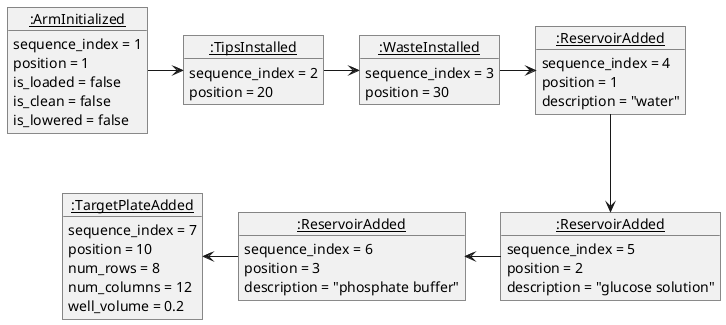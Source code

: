 @startuml
!$index = 0

object "__:ArmInitialized__" as arm {
  !$index = $index + 1
  sequence_index = $index
  position = 1
  is_loaded = false
  is_clean = false
  is_lowered = false
}

object "__:TipsInstalled__" as tips {
  !$index = $index + 1
  sequence_index = $index
  position = 20
}

object "__:WasteInstalled__" as waste {
  !$index = $index + 1
  sequence_index = $index
  position = 30
}

object "__:ReservoirAdded__" as water {
  !$index = $index + 1
  sequence_index = $index
  position = 1
  description = "water"
}

object "__:ReservoirAdded__" as glucose {
  !$index = $index + 1
  sequence_index = $index
  position = 2
  description = "glucose solution"
}

object "__:ReservoirAdded__" as phosphate {
  !$index = $index + 1
  sequence_index = $index
  position = 3
  description = "phosphate buffer"
}

object "__:TargetPlateAdded__" as target {
  !$index = $index + 1
  sequence_index = $index
  position = 10
  num_rows = 8
  num_columns = 12
  well_volume = 0.2
}

arm -r-> tips
tips -r-> waste
waste -r-> water
water -d-> glucose
glucose -l-> phosphate
phosphate -l-> target

@enduml
